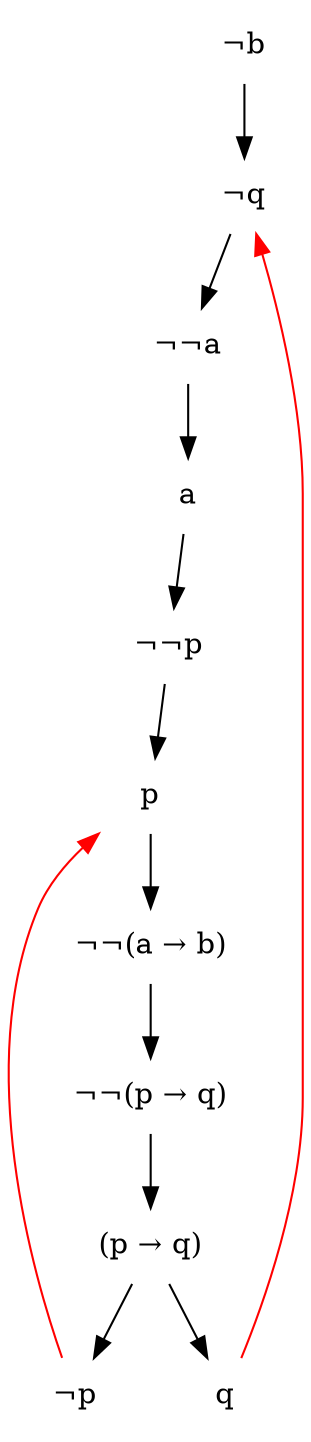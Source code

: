 digraph G {
	node [ shape = "plaintext" ];
	0 [ label = "&not;b" ];
	1 [ label = "&not;q" ];
	0 -> 1;
	2 [ label = "&not;&not;a" ];
	1 -> 2;
	3 [ label = "a" ];
	2 -> 3;
	4 [ label = "&not;&not;p" ];
	3 -> 4;
	5 [ label = "p" ];
	4 -> 5;
	6 [ label = "&not;&not;(a &rarr; b)" ];
	5 -> 6;
	7 [ label = "&not;&not;(p &rarr; q)" ];
	6 -> 7;
	8 [ label = "(p &rarr; q)" ];
	7 -> 8;
	9 [ label = "&not;p" ];
	8 -> 9;
	9 -> 5 [ arrowtail = "normal", color = "red" ];
	10 [ label = "q" ];
	8 -> 10;
	10 -> 1 [ arrowtail = "normal", color = "red" ];
}